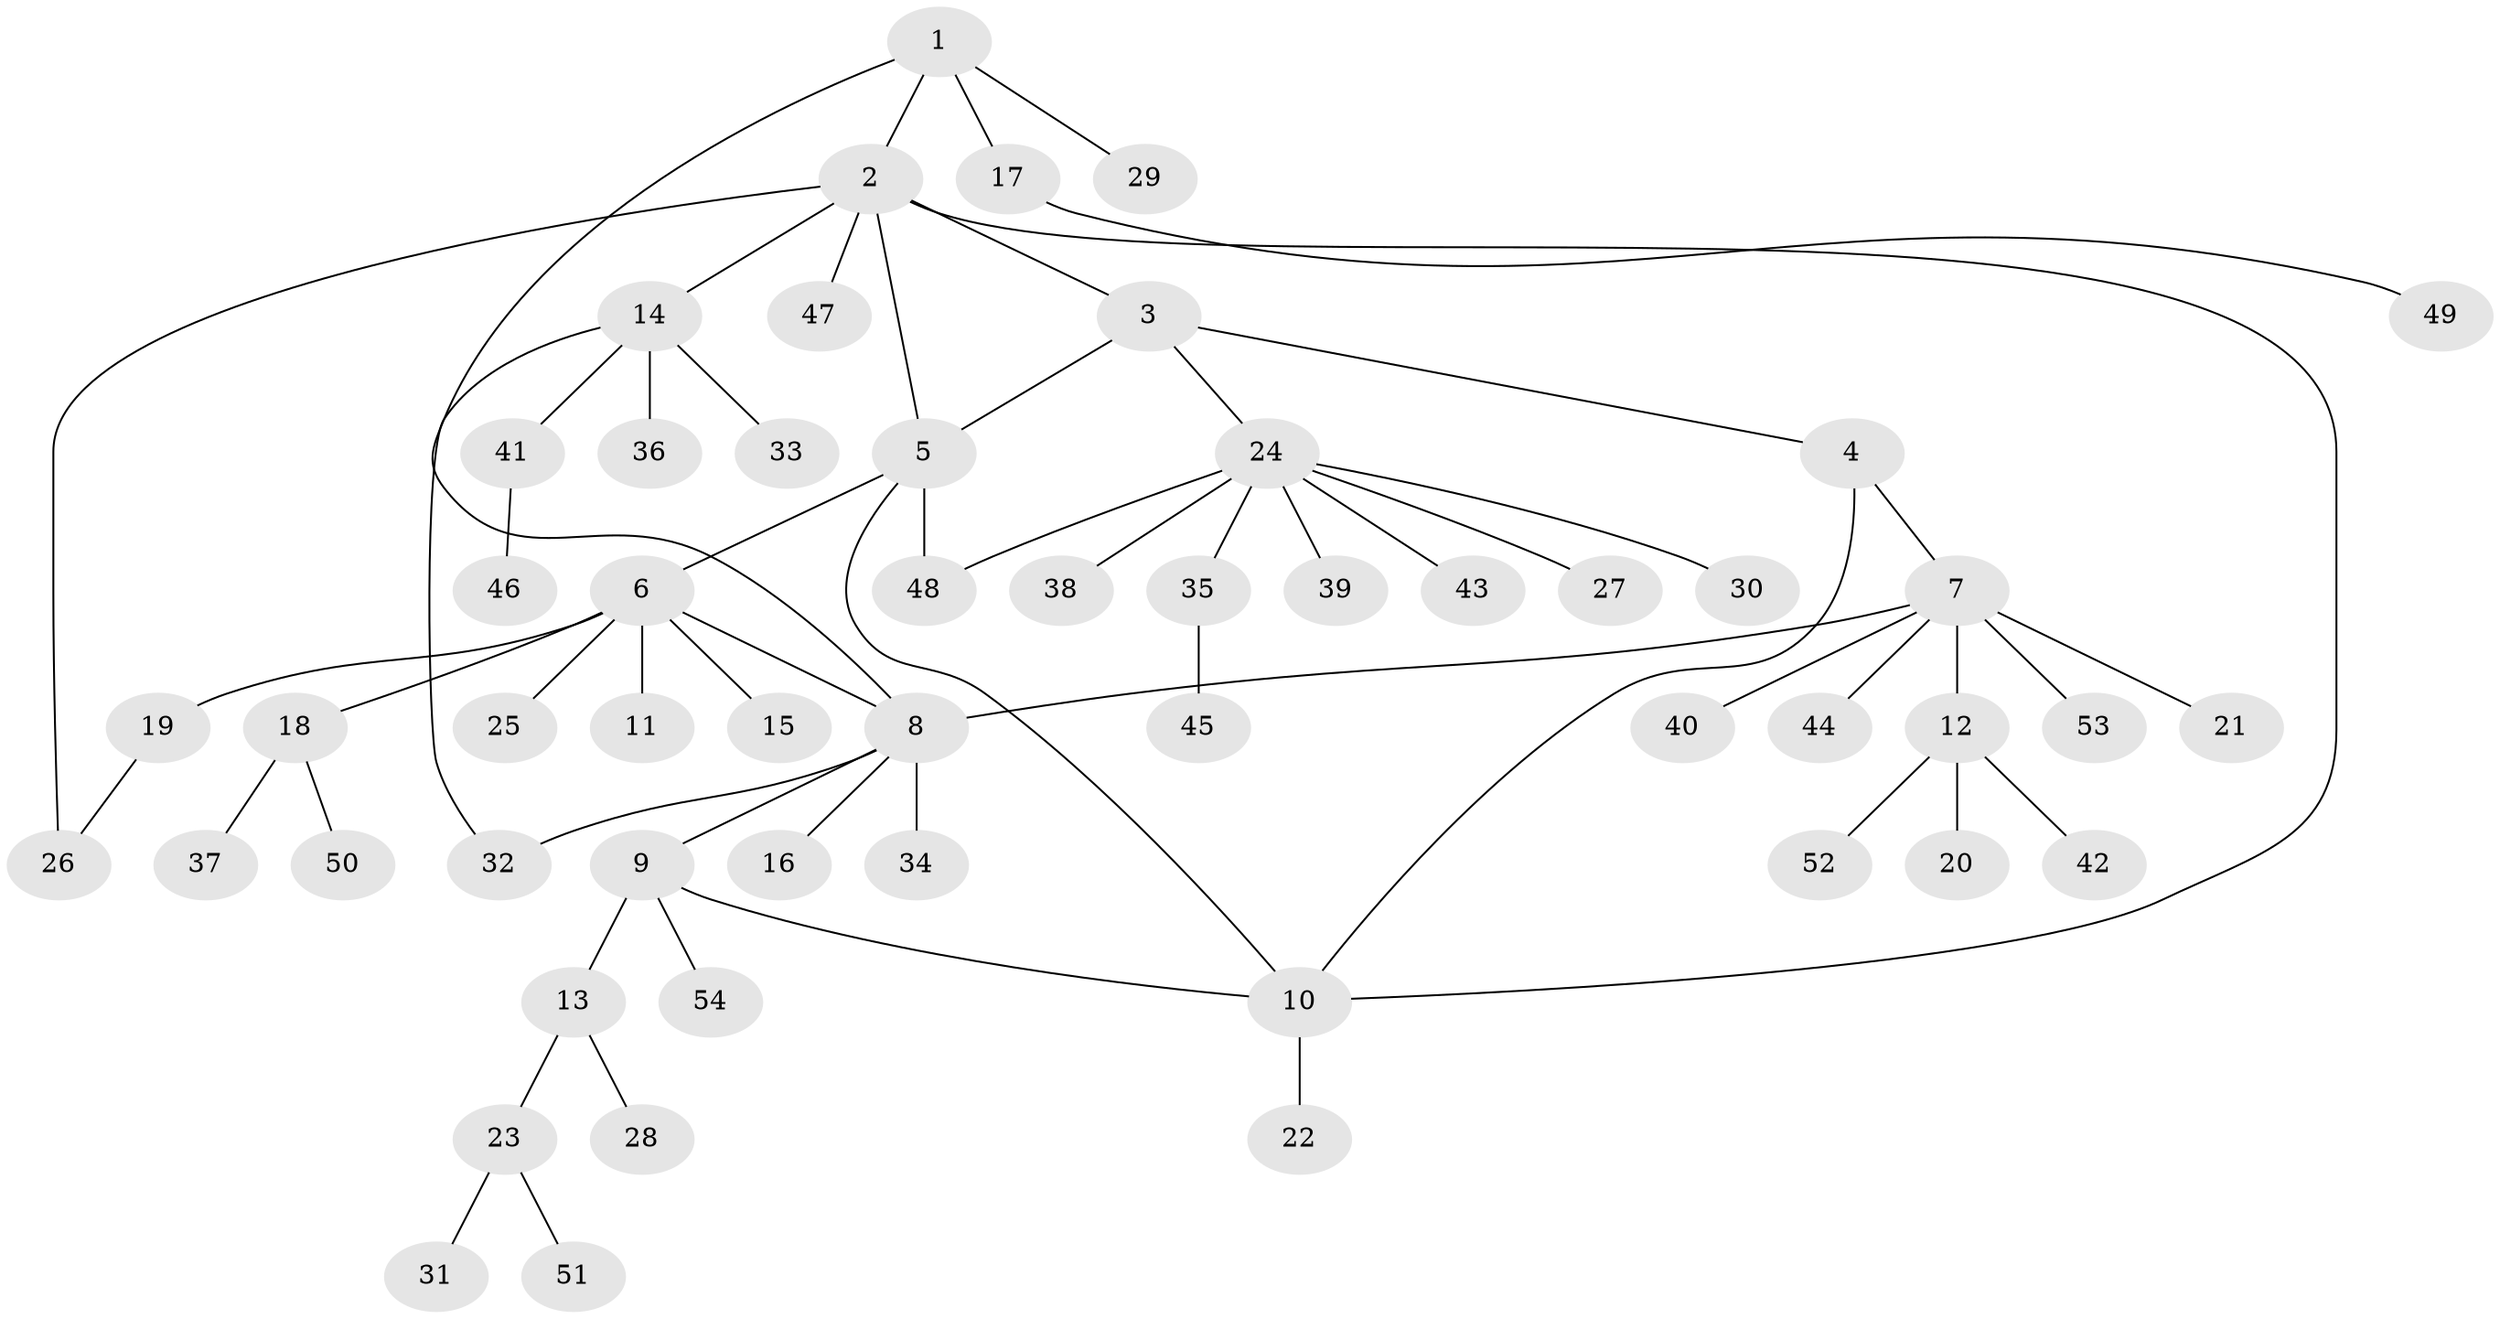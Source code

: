// Generated by graph-tools (version 1.1) at 2025/37/03/09/25 02:37:30]
// undirected, 54 vertices, 62 edges
graph export_dot {
graph [start="1"]
  node [color=gray90,style=filled];
  1;
  2;
  3;
  4;
  5;
  6;
  7;
  8;
  9;
  10;
  11;
  12;
  13;
  14;
  15;
  16;
  17;
  18;
  19;
  20;
  21;
  22;
  23;
  24;
  25;
  26;
  27;
  28;
  29;
  30;
  31;
  32;
  33;
  34;
  35;
  36;
  37;
  38;
  39;
  40;
  41;
  42;
  43;
  44;
  45;
  46;
  47;
  48;
  49;
  50;
  51;
  52;
  53;
  54;
  1 -- 2;
  1 -- 8;
  1 -- 17;
  1 -- 29;
  2 -- 3;
  2 -- 5;
  2 -- 10;
  2 -- 14;
  2 -- 26;
  2 -- 47;
  3 -- 4;
  3 -- 5;
  3 -- 24;
  4 -- 7;
  4 -- 10;
  5 -- 6;
  5 -- 10;
  5 -- 48;
  6 -- 8;
  6 -- 11;
  6 -- 15;
  6 -- 18;
  6 -- 19;
  6 -- 25;
  7 -- 8;
  7 -- 12;
  7 -- 21;
  7 -- 40;
  7 -- 44;
  7 -- 53;
  8 -- 9;
  8 -- 16;
  8 -- 32;
  8 -- 34;
  9 -- 10;
  9 -- 13;
  9 -- 54;
  10 -- 22;
  12 -- 20;
  12 -- 42;
  12 -- 52;
  13 -- 23;
  13 -- 28;
  14 -- 32;
  14 -- 33;
  14 -- 36;
  14 -- 41;
  17 -- 49;
  18 -- 37;
  18 -- 50;
  19 -- 26;
  23 -- 31;
  23 -- 51;
  24 -- 27;
  24 -- 30;
  24 -- 35;
  24 -- 38;
  24 -- 39;
  24 -- 43;
  24 -- 48;
  35 -- 45;
  41 -- 46;
}
